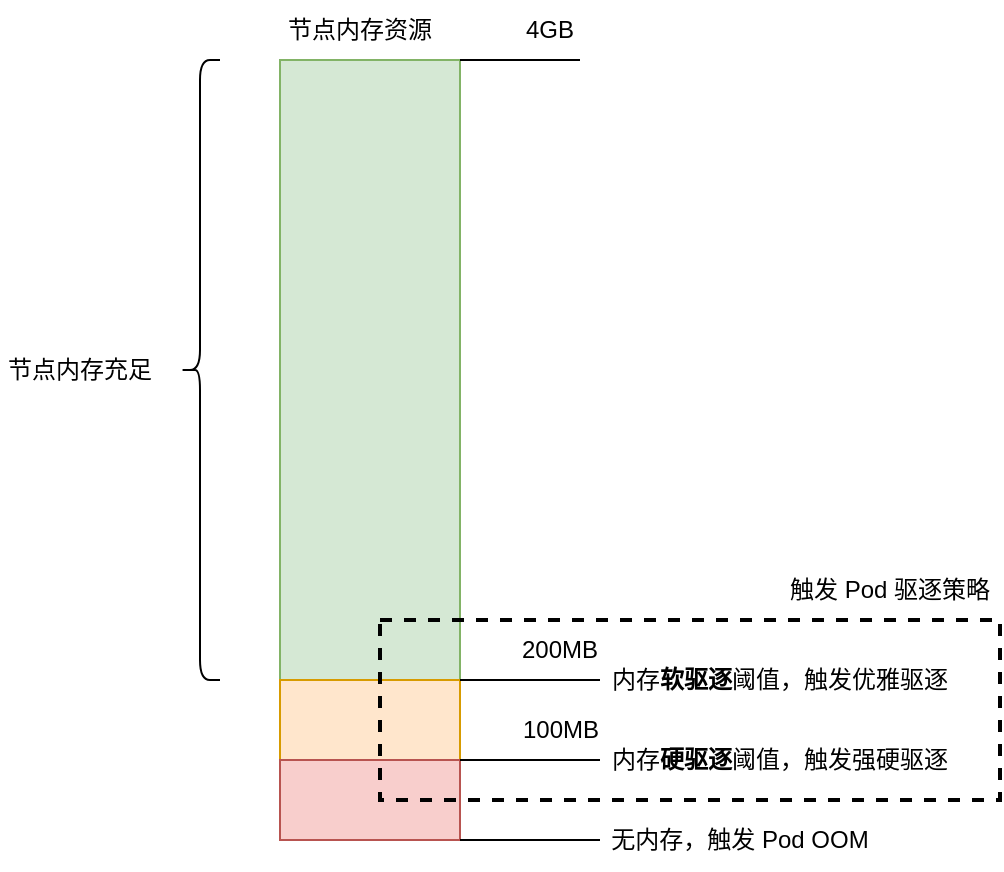 <mxfile version="20.3.2" type="device"><diagram id="KDgvgq2UzV3T6oqI1K1d" name="第 1 页"><mxGraphModel dx="1038" dy="546" grid="1" gridSize="10" guides="1" tooltips="1" connect="1" arrows="1" fold="1" page="1" pageScale="1" pageWidth="827" pageHeight="1169" math="0" shadow="0"><root><mxCell id="0"/><mxCell id="1" parent="0"/><mxCell id="2uanVvJV_N-MJpnHLlzY-1" value="" style="rounded=0;whiteSpace=wrap;html=1;fillColor=#d5e8d4;strokeColor=#82b366;" vertex="1" parent="1"><mxGeometry x="180" y="90" width="90" height="390" as="geometry"/></mxCell><mxCell id="2uanVvJV_N-MJpnHLlzY-2" value="节点内存资源" style="text;html=1;strokeColor=none;fillColor=none;align=center;verticalAlign=middle;whiteSpace=wrap;rounded=0;" vertex="1" parent="1"><mxGeometry x="180" y="60" width="80" height="30" as="geometry"/></mxCell><mxCell id="2uanVvJV_N-MJpnHLlzY-3" value="" style="rounded=0;whiteSpace=wrap;html=1;fillColor=#ffe6cc;strokeColor=#d79b00;" vertex="1" parent="1"><mxGeometry x="180" y="400" width="90" height="80" as="geometry"/></mxCell><mxCell id="2uanVvJV_N-MJpnHLlzY-4" value="" style="rounded=0;whiteSpace=wrap;html=1;fillColor=#f8cecc;strokeColor=#b85450;" vertex="1" parent="1"><mxGeometry x="180" y="440" width="90" height="40" as="geometry"/></mxCell><mxCell id="2uanVvJV_N-MJpnHLlzY-5" value="" style="endArrow=none;html=1;rounded=0;exitX=1;exitY=0;exitDx=0;exitDy=0;" edge="1" parent="1" source="2uanVvJV_N-MJpnHLlzY-1"><mxGeometry width="50" height="50" relative="1" as="geometry"><mxPoint x="390" y="160" as="sourcePoint"/><mxPoint x="330" y="90" as="targetPoint"/></mxGeometry></mxCell><mxCell id="2uanVvJV_N-MJpnHLlzY-6" value="" style="endArrow=none;html=1;rounded=0;exitX=1;exitY=0;exitDx=0;exitDy=0;entryX=0;entryY=0.5;entryDx=0;entryDy=0;" edge="1" parent="1" target="2uanVvJV_N-MJpnHLlzY-9"><mxGeometry width="50" height="50" relative="1" as="geometry"><mxPoint x="270" y="400" as="sourcePoint"/><mxPoint x="330" y="400" as="targetPoint"/></mxGeometry></mxCell><mxCell id="2uanVvJV_N-MJpnHLlzY-7" value="" style="endArrow=none;html=1;rounded=0;exitX=1;exitY=0;exitDx=0;exitDy=0;entryX=0;entryY=0.5;entryDx=0;entryDy=0;" edge="1" parent="1" target="2uanVvJV_N-MJpnHLlzY-10"><mxGeometry width="50" height="50" relative="1" as="geometry"><mxPoint x="270" y="440" as="sourcePoint"/><mxPoint x="330" y="440" as="targetPoint"/></mxGeometry></mxCell><mxCell id="2uanVvJV_N-MJpnHLlzY-8" value="" style="endArrow=none;html=1;rounded=0;exitX=1;exitY=1;exitDx=0;exitDy=0;entryX=0;entryY=0.5;entryDx=0;entryDy=0;" edge="1" parent="1" source="2uanVvJV_N-MJpnHLlzY-4" target="2uanVvJV_N-MJpnHLlzY-11"><mxGeometry width="50" height="50" relative="1" as="geometry"><mxPoint x="280" y="490" as="sourcePoint"/><mxPoint x="330" y="480" as="targetPoint"/></mxGeometry></mxCell><mxCell id="2uanVvJV_N-MJpnHLlzY-9" value="内存&lt;b&gt;软驱逐&lt;/b&gt;阈值，触发优雅驱逐" style="text;html=1;strokeColor=none;fillColor=none;align=center;verticalAlign=middle;whiteSpace=wrap;rounded=0;" vertex="1" parent="1"><mxGeometry x="340" y="385" width="180" height="30" as="geometry"/></mxCell><mxCell id="2uanVvJV_N-MJpnHLlzY-10" value="内存&lt;b&gt;硬驱逐&lt;/b&gt;阈值，触发强硬驱逐" style="text;html=1;strokeColor=none;fillColor=none;align=center;verticalAlign=middle;whiteSpace=wrap;rounded=0;" vertex="1" parent="1"><mxGeometry x="340" y="425" width="180" height="30" as="geometry"/></mxCell><mxCell id="2uanVvJV_N-MJpnHLlzY-11" value="无内存，触发 Pod OOM" style="text;html=1;strokeColor=none;fillColor=none;align=center;verticalAlign=middle;whiteSpace=wrap;rounded=0;" vertex="1" parent="1"><mxGeometry x="340" y="465" width="140" height="30" as="geometry"/></mxCell><mxCell id="2uanVvJV_N-MJpnHLlzY-12" value="4GB" style="text;html=1;strokeColor=none;fillColor=none;align=center;verticalAlign=middle;whiteSpace=wrap;rounded=0;" vertex="1" parent="1"><mxGeometry x="300" y="60" width="30" height="30" as="geometry"/></mxCell><mxCell id="2uanVvJV_N-MJpnHLlzY-13" value="200MB" style="text;html=1;strokeColor=none;fillColor=none;align=center;verticalAlign=middle;whiteSpace=wrap;rounded=0;" vertex="1" parent="1"><mxGeometry x="300" y="370" width="40" height="30" as="geometry"/></mxCell><mxCell id="2uanVvJV_N-MJpnHLlzY-15" value="100MB" style="text;html=1;strokeColor=none;fillColor=none;align=center;verticalAlign=middle;whiteSpace=wrap;rounded=0;" vertex="1" parent="1"><mxGeometry x="303" y="410" width="35" height="30" as="geometry"/></mxCell><mxCell id="2uanVvJV_N-MJpnHLlzY-16" value="" style="shape=curlyBracket;whiteSpace=wrap;html=1;rounded=1;" vertex="1" parent="1"><mxGeometry x="130" y="90" width="20" height="310" as="geometry"/></mxCell><mxCell id="2uanVvJV_N-MJpnHLlzY-17" value="节点内存充足" style="text;html=1;strokeColor=none;fillColor=none;align=center;verticalAlign=middle;whiteSpace=wrap;rounded=0;" vertex="1" parent="1"><mxGeometry x="40" y="230" width="80" height="30" as="geometry"/></mxCell><mxCell id="2uanVvJV_N-MJpnHLlzY-18" value="" style="rounded=0;whiteSpace=wrap;html=1;fillColor=none;dashed=1;strokeWidth=2;" vertex="1" parent="1"><mxGeometry x="230" y="370" width="310" height="90" as="geometry"/></mxCell><mxCell id="2uanVvJV_N-MJpnHLlzY-19" value="触发 Pod 驱逐策略" style="text;html=1;strokeColor=none;fillColor=none;align=center;verticalAlign=middle;whiteSpace=wrap;rounded=0;dashed=1;" vertex="1" parent="1"><mxGeometry x="430" y="340" width="110" height="30" as="geometry"/></mxCell></root></mxGraphModel></diagram></mxfile>